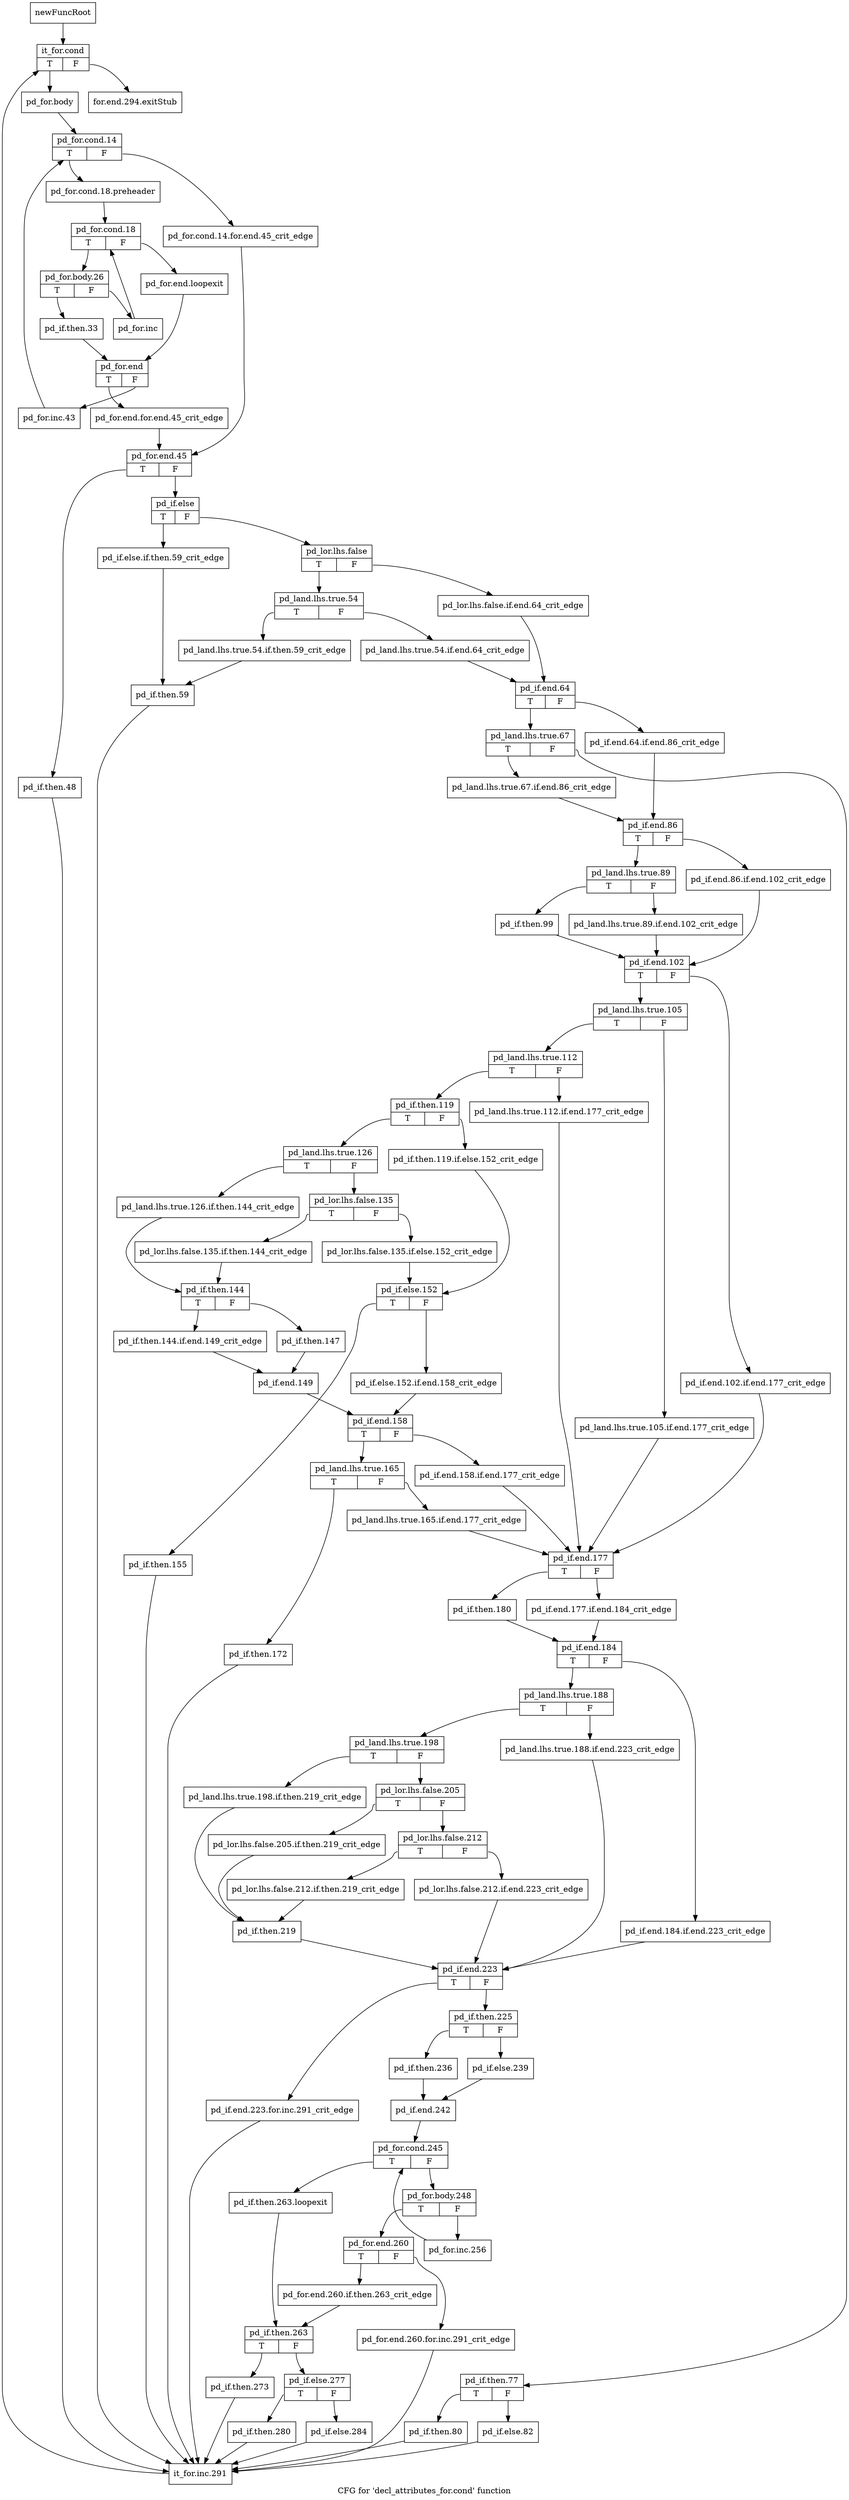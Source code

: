digraph "CFG for 'decl_attributes_for.cond' function" {
	label="CFG for 'decl_attributes_for.cond' function";

	Node0x9f36040 [shape=record,label="{newFuncRoot}"];
	Node0x9f36040 -> Node0x9f360e0;
	Node0x9f36090 [shape=record,label="{for.end.294.exitStub}"];
	Node0x9f360e0 [shape=record,label="{it_for.cond|{<s0>T|<s1>F}}"];
	Node0x9f360e0:s0 -> Node0x9f330d0;
	Node0x9f360e0:s1 -> Node0x9f36090;
	Node0x9f330d0 [shape=record,label="{pd_for.body}"];
	Node0x9f330d0 -> Node0x9f33120;
	Node0x9f33120 [shape=record,label="{pd_for.cond.14|{<s0>T|<s1>F}}"];
	Node0x9f33120:s0 -> Node0x9f387a0;
	Node0x9f33120:s1 -> Node0x9f38750;
	Node0x9f38750 [shape=record,label="{pd_for.cond.14.for.end.45_crit_edge}"];
	Node0x9f38750 -> Node0x9f38a70;
	Node0x9f387a0 [shape=record,label="{pd_for.cond.18.preheader}"];
	Node0x9f387a0 -> Node0x9f387f0;
	Node0x9f387f0 [shape=record,label="{pd_for.cond.18|{<s0>T|<s1>F}}"];
	Node0x9f387f0:s0 -> Node0x9f38890;
	Node0x9f387f0:s1 -> Node0x9f38840;
	Node0x9f38840 [shape=record,label="{pd_for.end.loopexit}"];
	Node0x9f38840 -> Node0x9f38980;
	Node0x9f38890 [shape=record,label="{pd_for.body.26|{<s0>T|<s1>F}}"];
	Node0x9f38890:s0 -> Node0x9f38930;
	Node0x9f38890:s1 -> Node0x9f388e0;
	Node0x9f388e0 [shape=record,label="{pd_for.inc}"];
	Node0x9f388e0 -> Node0x9f387f0;
	Node0x9f38930 [shape=record,label="{pd_if.then.33}"];
	Node0x9f38930 -> Node0x9f38980;
	Node0x9f38980 [shape=record,label="{pd_for.end|{<s0>T|<s1>F}}"];
	Node0x9f38980:s0 -> Node0x9f38a20;
	Node0x9f38980:s1 -> Node0x9f389d0;
	Node0x9f389d0 [shape=record,label="{pd_for.inc.43}"];
	Node0x9f389d0 -> Node0x9f33120;
	Node0x9f38a20 [shape=record,label="{pd_for.end.for.end.45_crit_edge}"];
	Node0x9f38a20 -> Node0x9f38a70;
	Node0x9f38a70 [shape=record,label="{pd_for.end.45|{<s0>T|<s1>F}}"];
	Node0x9f38a70:s0 -> Node0x9f3a320;
	Node0x9f38a70:s1 -> Node0x9f38ac0;
	Node0x9f38ac0 [shape=record,label="{pd_if.else|{<s0>T|<s1>F}}"];
	Node0x9f38ac0:s0 -> Node0x9f3a280;
	Node0x9f38ac0:s1 -> Node0x9f38b10;
	Node0x9f38b10 [shape=record,label="{pd_lor.lhs.false|{<s0>T|<s1>F}}"];
	Node0x9f38b10:s0 -> Node0x9f38bb0;
	Node0x9f38b10:s1 -> Node0x9f38b60;
	Node0x9f38b60 [shape=record,label="{pd_lor.lhs.false.if.end.64_crit_edge}"];
	Node0x9f38b60 -> Node0x9f38c50;
	Node0x9f38bb0 [shape=record,label="{pd_land.lhs.true.54|{<s0>T|<s1>F}}"];
	Node0x9f38bb0:s0 -> Node0x9f3a230;
	Node0x9f38bb0:s1 -> Node0x9f38c00;
	Node0x9f38c00 [shape=record,label="{pd_land.lhs.true.54.if.end.64_crit_edge}"];
	Node0x9f38c00 -> Node0x9f38c50;
	Node0x9f38c50 [shape=record,label="{pd_if.end.64|{<s0>T|<s1>F}}"];
	Node0x9f38c50:s0 -> Node0x9f38cf0;
	Node0x9f38c50:s1 -> Node0x9f38ca0;
	Node0x9f38ca0 [shape=record,label="{pd_if.end.64.if.end.86_crit_edge}"];
	Node0x9f38ca0 -> Node0x9f38e80;
	Node0x9f38cf0 [shape=record,label="{pd_land.lhs.true.67|{<s0>T|<s1>F}}"];
	Node0x9f38cf0:s0 -> Node0x9f38e30;
	Node0x9f38cf0:s1 -> Node0x9f38d40;
	Node0x9f38d40 [shape=record,label="{pd_if.then.77|{<s0>T|<s1>F}}"];
	Node0x9f38d40:s0 -> Node0x9f38de0;
	Node0x9f38d40:s1 -> Node0x9f38d90;
	Node0x9f38d90 [shape=record,label="{pd_if.else.82}"];
	Node0x9f38d90 -> Node0x9f3a370;
	Node0x9f38de0 [shape=record,label="{pd_if.then.80}"];
	Node0x9f38de0 -> Node0x9f3a370;
	Node0x9f38e30 [shape=record,label="{pd_land.lhs.true.67.if.end.86_crit_edge}"];
	Node0x9f38e30 -> Node0x9f38e80;
	Node0x9f38e80 [shape=record,label="{pd_if.end.86|{<s0>T|<s1>F}}"];
	Node0x9f38e80:s0 -> Node0x9f38f20;
	Node0x9f38e80:s1 -> Node0x9f38ed0;
	Node0x9f38ed0 [shape=record,label="{pd_if.end.86.if.end.102_crit_edge}"];
	Node0x9f38ed0 -> Node0x9f39010;
	Node0x9f38f20 [shape=record,label="{pd_land.lhs.true.89|{<s0>T|<s1>F}}"];
	Node0x9f38f20:s0 -> Node0x9f38fc0;
	Node0x9f38f20:s1 -> Node0x9f38f70;
	Node0x9f38f70 [shape=record,label="{pd_land.lhs.true.89.if.end.102_crit_edge}"];
	Node0x9f38f70 -> Node0x9f39010;
	Node0x9f38fc0 [shape=record,label="{pd_if.then.99}"];
	Node0x9f38fc0 -> Node0x9f39010;
	Node0x9f39010 [shape=record,label="{pd_if.end.102|{<s0>T|<s1>F}}"];
	Node0x9f39010:s0 -> Node0x9f390b0;
	Node0x9f39010:s1 -> Node0x9f39060;
	Node0x9f39060 [shape=record,label="{pd_if.end.102.if.end.177_crit_edge}"];
	Node0x9f39060 -> Node0x9f39790;
	Node0x9f390b0 [shape=record,label="{pd_land.lhs.true.105|{<s0>T|<s1>F}}"];
	Node0x9f390b0:s0 -> Node0x9f39150;
	Node0x9f390b0:s1 -> Node0x9f39100;
	Node0x9f39100 [shape=record,label="{pd_land.lhs.true.105.if.end.177_crit_edge}"];
	Node0x9f39100 -> Node0x9f39790;
	Node0x9f39150 [shape=record,label="{pd_land.lhs.true.112|{<s0>T|<s1>F}}"];
	Node0x9f39150:s0 -> Node0x9f391f0;
	Node0x9f39150:s1 -> Node0x9f391a0;
	Node0x9f391a0 [shape=record,label="{pd_land.lhs.true.112.if.end.177_crit_edge}"];
	Node0x9f391a0 -> Node0x9f39790;
	Node0x9f391f0 [shape=record,label="{pd_if.then.119|{<s0>T|<s1>F}}"];
	Node0x9f391f0:s0 -> Node0x9f39290;
	Node0x9f391f0:s1 -> Node0x9f39240;
	Node0x9f39240 [shape=record,label="{pd_if.then.119.if.else.152_crit_edge}"];
	Node0x9f39240 -> Node0x9f39380;
	Node0x9f39290 [shape=record,label="{pd_land.lhs.true.126|{<s0>T|<s1>F}}"];
	Node0x9f39290:s0 -> Node0x9f394c0;
	Node0x9f39290:s1 -> Node0x9f392e0;
	Node0x9f392e0 [shape=record,label="{pd_lor.lhs.false.135|{<s0>T|<s1>F}}"];
	Node0x9f392e0:s0 -> Node0x9f39470;
	Node0x9f392e0:s1 -> Node0x9f39330;
	Node0x9f39330 [shape=record,label="{pd_lor.lhs.false.135.if.else.152_crit_edge}"];
	Node0x9f39330 -> Node0x9f39380;
	Node0x9f39380 [shape=record,label="{pd_if.else.152|{<s0>T|<s1>F}}"];
	Node0x9f39380:s0 -> Node0x9f39420;
	Node0x9f39380:s1 -> Node0x9f393d0;
	Node0x9f393d0 [shape=record,label="{pd_if.else.152.if.end.158_crit_edge}"];
	Node0x9f393d0 -> Node0x9f39650;
	Node0x9f39420 [shape=record,label="{pd_if.then.155}"];
	Node0x9f39420 -> Node0x9f3a370;
	Node0x9f39470 [shape=record,label="{pd_lor.lhs.false.135.if.then.144_crit_edge}"];
	Node0x9f39470 -> Node0x9f39510;
	Node0x9f394c0 [shape=record,label="{pd_land.lhs.true.126.if.then.144_crit_edge}"];
	Node0x9f394c0 -> Node0x9f39510;
	Node0x9f39510 [shape=record,label="{pd_if.then.144|{<s0>T|<s1>F}}"];
	Node0x9f39510:s0 -> Node0x9f395b0;
	Node0x9f39510:s1 -> Node0x9f39560;
	Node0x9f39560 [shape=record,label="{pd_if.then.147}"];
	Node0x9f39560 -> Node0x9f39600;
	Node0x9f395b0 [shape=record,label="{pd_if.then.144.if.end.149_crit_edge}"];
	Node0x9f395b0 -> Node0x9f39600;
	Node0x9f39600 [shape=record,label="{pd_if.end.149}"];
	Node0x9f39600 -> Node0x9f39650;
	Node0x9f39650 [shape=record,label="{pd_if.end.158|{<s0>T|<s1>F}}"];
	Node0x9f39650:s0 -> Node0x9f396f0;
	Node0x9f39650:s1 -> Node0x9f396a0;
	Node0x9f396a0 [shape=record,label="{pd_if.end.158.if.end.177_crit_edge}"];
	Node0x9f396a0 -> Node0x9f39790;
	Node0x9f396f0 [shape=record,label="{pd_land.lhs.true.165|{<s0>T|<s1>F}}"];
	Node0x9f396f0:s0 -> Node0x9f3a1e0;
	Node0x9f396f0:s1 -> Node0x9f39740;
	Node0x9f39740 [shape=record,label="{pd_land.lhs.true.165.if.end.177_crit_edge}"];
	Node0x9f39740 -> Node0x9f39790;
	Node0x9f39790 [shape=record,label="{pd_if.end.177|{<s0>T|<s1>F}}"];
	Node0x9f39790:s0 -> Node0x9f39830;
	Node0x9f39790:s1 -> Node0x9f397e0;
	Node0x9f397e0 [shape=record,label="{pd_if.end.177.if.end.184_crit_edge}"];
	Node0x9f397e0 -> Node0x9f39880;
	Node0x9f39830 [shape=record,label="{pd_if.then.180}"];
	Node0x9f39830 -> Node0x9f39880;
	Node0x9f39880 [shape=record,label="{pd_if.end.184|{<s0>T|<s1>F}}"];
	Node0x9f39880:s0 -> Node0x9f39920;
	Node0x9f39880:s1 -> Node0x9f398d0;
	Node0x9f398d0 [shape=record,label="{pd_if.end.184.if.end.223_crit_edge}"];
	Node0x9f398d0 -> Node0x9f39c40;
	Node0x9f39920 [shape=record,label="{pd_land.lhs.true.188|{<s0>T|<s1>F}}"];
	Node0x9f39920:s0 -> Node0x9f399c0;
	Node0x9f39920:s1 -> Node0x9f39970;
	Node0x9f39970 [shape=record,label="{pd_land.lhs.true.188.if.end.223_crit_edge}"];
	Node0x9f39970 -> Node0x9f39c40;
	Node0x9f399c0 [shape=record,label="{pd_land.lhs.true.198|{<s0>T|<s1>F}}"];
	Node0x9f399c0:s0 -> Node0x9f39ba0;
	Node0x9f399c0:s1 -> Node0x9f39a10;
	Node0x9f39a10 [shape=record,label="{pd_lor.lhs.false.205|{<s0>T|<s1>F}}"];
	Node0x9f39a10:s0 -> Node0x9f39b50;
	Node0x9f39a10:s1 -> Node0x9f39a60;
	Node0x9f39a60 [shape=record,label="{pd_lor.lhs.false.212|{<s0>T|<s1>F}}"];
	Node0x9f39a60:s0 -> Node0x9f39b00;
	Node0x9f39a60:s1 -> Node0x9f39ab0;
	Node0x9f39ab0 [shape=record,label="{pd_lor.lhs.false.212.if.end.223_crit_edge}"];
	Node0x9f39ab0 -> Node0x9f39c40;
	Node0x9f39b00 [shape=record,label="{pd_lor.lhs.false.212.if.then.219_crit_edge}"];
	Node0x9f39b00 -> Node0x9f39bf0;
	Node0x9f39b50 [shape=record,label="{pd_lor.lhs.false.205.if.then.219_crit_edge}"];
	Node0x9f39b50 -> Node0x9f39bf0;
	Node0x9f39ba0 [shape=record,label="{pd_land.lhs.true.198.if.then.219_crit_edge}"];
	Node0x9f39ba0 -> Node0x9f39bf0;
	Node0x9f39bf0 [shape=record,label="{pd_if.then.219}"];
	Node0x9f39bf0 -> Node0x9f39c40;
	Node0x9f39c40 [shape=record,label="{pd_if.end.223|{<s0>T|<s1>F}}"];
	Node0x9f39c40:s0 -> Node0x9f3a190;
	Node0x9f39c40:s1 -> Node0x9f39c90;
	Node0x9f39c90 [shape=record,label="{pd_if.then.225|{<s0>T|<s1>F}}"];
	Node0x9f39c90:s0 -> Node0x9f39d30;
	Node0x9f39c90:s1 -> Node0x9f39ce0;
	Node0x9f39ce0 [shape=record,label="{pd_if.else.239}"];
	Node0x9f39ce0 -> Node0x9f39d80;
	Node0x9f39d30 [shape=record,label="{pd_if.then.236}"];
	Node0x9f39d30 -> Node0x9f39d80;
	Node0x9f39d80 [shape=record,label="{pd_if.end.242}"];
	Node0x9f39d80 -> Node0x9f39dd0;
	Node0x9f39dd0 [shape=record,label="{pd_for.cond.245|{<s0>T|<s1>F}}"];
	Node0x9f39dd0:s0 -> Node0x9f39fb0;
	Node0x9f39dd0:s1 -> Node0x9f39e20;
	Node0x9f39e20 [shape=record,label="{pd_for.body.248|{<s0>T|<s1>F}}"];
	Node0x9f39e20:s0 -> Node0x9f39ec0;
	Node0x9f39e20:s1 -> Node0x9f39e70;
	Node0x9f39e70 [shape=record,label="{pd_for.inc.256}"];
	Node0x9f39e70 -> Node0x9f39dd0;
	Node0x9f39ec0 [shape=record,label="{pd_for.end.260|{<s0>T|<s1>F}}"];
	Node0x9f39ec0:s0 -> Node0x9f39f60;
	Node0x9f39ec0:s1 -> Node0x9f39f10;
	Node0x9f39f10 [shape=record,label="{pd_for.end.260.for.inc.291_crit_edge}"];
	Node0x9f39f10 -> Node0x9f3a370;
	Node0x9f39f60 [shape=record,label="{pd_for.end.260.if.then.263_crit_edge}"];
	Node0x9f39f60 -> Node0x9f3a000;
	Node0x9f39fb0 [shape=record,label="{pd_if.then.263.loopexit}"];
	Node0x9f39fb0 -> Node0x9f3a000;
	Node0x9f3a000 [shape=record,label="{pd_if.then.263|{<s0>T|<s1>F}}"];
	Node0x9f3a000:s0 -> Node0x9f3a140;
	Node0x9f3a000:s1 -> Node0x9f3a050;
	Node0x9f3a050 [shape=record,label="{pd_if.else.277|{<s0>T|<s1>F}}"];
	Node0x9f3a050:s0 -> Node0x9f3a0f0;
	Node0x9f3a050:s1 -> Node0x9f3a0a0;
	Node0x9f3a0a0 [shape=record,label="{pd_if.else.284}"];
	Node0x9f3a0a0 -> Node0x9f3a370;
	Node0x9f3a0f0 [shape=record,label="{pd_if.then.280}"];
	Node0x9f3a0f0 -> Node0x9f3a370;
	Node0x9f3a140 [shape=record,label="{pd_if.then.273}"];
	Node0x9f3a140 -> Node0x9f3a370;
	Node0x9f3a190 [shape=record,label="{pd_if.end.223.for.inc.291_crit_edge}"];
	Node0x9f3a190 -> Node0x9f3a370;
	Node0x9f3a1e0 [shape=record,label="{pd_if.then.172}"];
	Node0x9f3a1e0 -> Node0x9f3a370;
	Node0x9f3a230 [shape=record,label="{pd_land.lhs.true.54.if.then.59_crit_edge}"];
	Node0x9f3a230 -> Node0x9f3a2d0;
	Node0x9f3a280 [shape=record,label="{pd_if.else.if.then.59_crit_edge}"];
	Node0x9f3a280 -> Node0x9f3a2d0;
	Node0x9f3a2d0 [shape=record,label="{pd_if.then.59}"];
	Node0x9f3a2d0 -> Node0x9f3a370;
	Node0x9f3a320 [shape=record,label="{pd_if.then.48}"];
	Node0x9f3a320 -> Node0x9f3a370;
	Node0x9f3a370 [shape=record,label="{it_for.inc.291}"];
	Node0x9f3a370 -> Node0x9f360e0;
}
